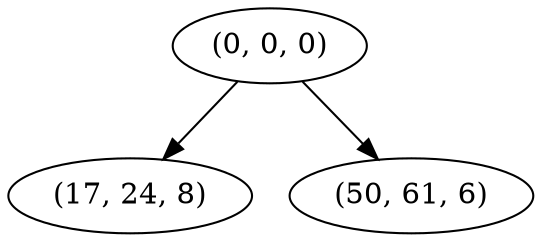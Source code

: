 digraph tree {
    "(0, 0, 0)";
    "(17, 24, 8)";
    "(50, 61, 6)";
    "(0, 0, 0)" -> "(17, 24, 8)";
    "(0, 0, 0)" -> "(50, 61, 6)";
}
